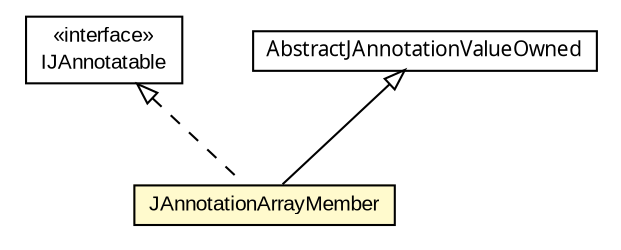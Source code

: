 #!/usr/local/bin/dot
#
# Class diagram 
# Generated by UMLGraph version 5.1 (http://www.umlgraph.org/)
#

digraph G {
	edge [fontname="arial",fontsize=10,labelfontname="arial",labelfontsize=10];
	node [fontname="arial",fontsize=10,shape=plaintext];
	nodesep=0.25;
	ranksep=0.5;
	// com.helger.jcodemodel.JAnnotationArrayMember
	c9950 [label=<<table title="com.helger.jcodemodel.JAnnotationArrayMember" border="0" cellborder="1" cellspacing="0" cellpadding="2" port="p" bgcolor="lemonChiffon" href="./JAnnotationArrayMember.html">
		<tr><td><table border="0" cellspacing="0" cellpadding="1">
<tr><td align="center" balign="center"> JAnnotationArrayMember </td></tr>
		</table></td></tr>
		</table>>, fontname="arial", fontcolor="black", fontsize=10.0];
	// com.helger.jcodemodel.IJAnnotatable
	c9963 [label=<<table title="com.helger.jcodemodel.IJAnnotatable" border="0" cellborder="1" cellspacing="0" cellpadding="2" port="p" href="./IJAnnotatable.html">
		<tr><td><table border="0" cellspacing="0" cellpadding="1">
<tr><td align="center" balign="center"> &#171;interface&#187; </td></tr>
<tr><td align="center" balign="center"> IJAnnotatable </td></tr>
		</table></td></tr>
		</table>>, fontname="arial", fontcolor="black", fontsize=10.0];
	// com.helger.jcodemodel.AbstractJAnnotationValueOwned
	c9972 [label=<<table title="com.helger.jcodemodel.AbstractJAnnotationValueOwned" border="0" cellborder="1" cellspacing="0" cellpadding="2" port="p" href="./AbstractJAnnotationValueOwned.html">
		<tr><td><table border="0" cellspacing="0" cellpadding="1">
<tr><td align="center" balign="center"><font face="ariali"> AbstractJAnnotationValueOwned </font></td></tr>
		</table></td></tr>
		</table>>, fontname="arial", fontcolor="black", fontsize=10.0];
	//com.helger.jcodemodel.JAnnotationArrayMember extends com.helger.jcodemodel.AbstractJAnnotationValueOwned
	c9972:p -> c9950:p [dir=back,arrowtail=empty];
	//com.helger.jcodemodel.JAnnotationArrayMember implements com.helger.jcodemodel.IJAnnotatable
	c9963:p -> c9950:p [dir=back,arrowtail=empty,style=dashed];
}

